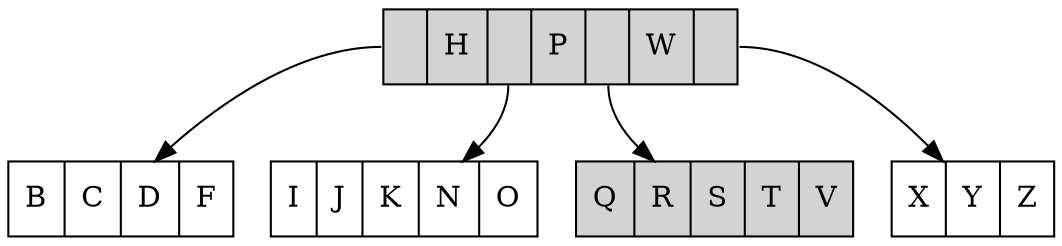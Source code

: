 digraph G{
	margin="0"
	node[shape=record]
	tHPW[label="<C0>|H|<C1>|P|<C2>|W|<C3>", style=filled];
	tHPWBCDF[label="B|C|D|F"];
	tHPWIJKNO[label="I|J|K|N|O"];
	tHPWQRSTV[label="Q|R|S|T|V", style=filled];
	tHPWXYZ[label="X|Y|Z"];
	tHPW:C0->tHPWBCDF;
	tHPW:C1->tHPWIJKNO;
	tHPW:C2->tHPWQRSTV;
	tHPW:C3->tHPWXYZ;
}
